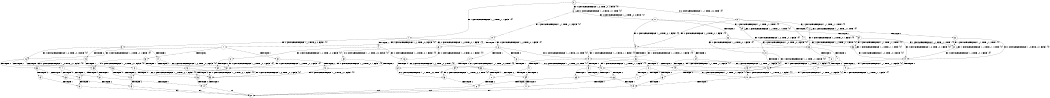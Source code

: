 digraph BCG {
size = "7, 10.5";
center = TRUE;
node [shape = circle];
0 [peripheries = 2];
0 -> 1 [label = "EX !1 !ATOMIC_EXCH_BRANCH (1, +1, TRUE, +1, 1, FALSE) !{0}"];
0 -> 2 [label = "EX !2 !ATOMIC_EXCH_BRANCH (1, +1, TRUE, +0, 2, TRUE) !{0}"];
0 -> 3 [label = "EX !0 !ATOMIC_EXCH_BRANCH (1, +0, TRUE, +0, 1, TRUE) !{0}"];
1 -> 4 [label = "TERMINATE !1"];
1 -> 5 [label = "EX !2 !ATOMIC_EXCH_BRANCH (1, +1, TRUE, +0, 2, FALSE) !{0}"];
1 -> 6 [label = "EX !0 !ATOMIC_EXCH_BRANCH (1, +0, TRUE, +0, 1, FALSE) !{0}"];
2 -> 7 [label = "TERMINATE !2"];
2 -> 8 [label = "EX !1 !ATOMIC_EXCH_BRANCH (1, +1, TRUE, +1, 1, TRUE) !{0}"];
2 -> 9 [label = "EX !0 !ATOMIC_EXCH_BRANCH (1, +0, TRUE, +0, 1, FALSE) !{0}"];
3 -> 10 [label = "EX !1 !ATOMIC_EXCH_BRANCH (1, +1, TRUE, +1, 1, FALSE) !{0}"];
3 -> 11 [label = "EX !2 !ATOMIC_EXCH_BRANCH (1, +1, TRUE, +0, 2, TRUE) !{0}"];
3 -> 3 [label = "EX !0 !ATOMIC_EXCH_BRANCH (1, +0, TRUE, +0, 1, TRUE) !{0}"];
4 -> 12 [label = "EX !2 !ATOMIC_EXCH_BRANCH (1, +1, TRUE, +0, 2, FALSE) !{0}"];
4 -> 13 [label = "EX !0 !ATOMIC_EXCH_BRANCH (1, +0, TRUE, +0, 1, FALSE) !{0}"];
5 -> 14 [label = "TERMINATE !1"];
5 -> 15 [label = "TERMINATE !2"];
5 -> 16 [label = "EX !0 !ATOMIC_EXCH_BRANCH (1, +0, TRUE, +0, 1, FALSE) !{0}"];
6 -> 17 [label = "TERMINATE !1"];
6 -> 18 [label = "TERMINATE !0"];
6 -> 19 [label = "EX !2 !ATOMIC_EXCH_BRANCH (1, +1, TRUE, +0, 2, TRUE) !{0}"];
7 -> 20 [label = "EX !1 !ATOMIC_EXCH_BRANCH (1, +1, TRUE, +1, 1, TRUE) !{0}"];
7 -> 21 [label = "EX !0 !ATOMIC_EXCH_BRANCH (1, +0, TRUE, +0, 1, FALSE) !{0}"];
8 -> 22 [label = "TERMINATE !2"];
8 -> 23 [label = "EX !0 !ATOMIC_EXCH_BRANCH (1, +0, TRUE, +0, 1, FALSE) !{0}"];
8 -> 8 [label = "EX !1 !ATOMIC_EXCH_BRANCH (1, +1, TRUE, +1, 1, TRUE) !{0}"];
9 -> 24 [label = "TERMINATE !2"];
9 -> 25 [label = "TERMINATE !0"];
9 -> 19 [label = "EX !1 !ATOMIC_EXCH_BRANCH (1, +1, TRUE, +1, 1, FALSE) !{0}"];
10 -> 26 [label = "TERMINATE !1"];
10 -> 27 [label = "EX !2 !ATOMIC_EXCH_BRANCH (1, +1, TRUE, +0, 2, FALSE) !{0}"];
10 -> 6 [label = "EX !0 !ATOMIC_EXCH_BRANCH (1, +0, TRUE, +0, 1, FALSE) !{0}"];
11 -> 28 [label = "TERMINATE !2"];
11 -> 29 [label = "EX !1 !ATOMIC_EXCH_BRANCH (1, +1, TRUE, +1, 1, TRUE) !{0}"];
11 -> 9 [label = "EX !0 !ATOMIC_EXCH_BRANCH (1, +0, TRUE, +0, 1, FALSE) !{0}"];
12 -> 30 [label = "TERMINATE !2"];
12 -> 31 [label = "EX !0 !ATOMIC_EXCH_BRANCH (1, +0, TRUE, +0, 1, FALSE) !{0}"];
13 -> 32 [label = "TERMINATE !0"];
13 -> 33 [label = "EX !2 !ATOMIC_EXCH_BRANCH (1, +1, TRUE, +0, 2, TRUE) !{0}"];
14 -> 30 [label = "TERMINATE !2"];
14 -> 31 [label = "EX !0 !ATOMIC_EXCH_BRANCH (1, +0, TRUE, +0, 1, FALSE) !{0}"];
15 -> 34 [label = "TERMINATE !1"];
15 -> 35 [label = "EX !0 !ATOMIC_EXCH_BRANCH (1, +0, TRUE, +0, 1, FALSE) !{0}"];
16 -> 36 [label = "TERMINATE !1"];
16 -> 37 [label = "TERMINATE !2"];
16 -> 38 [label = "TERMINATE !0"];
17 -> 32 [label = "TERMINATE !0"];
17 -> 33 [label = "EX !2 !ATOMIC_EXCH_BRANCH (1, +1, TRUE, +0, 2, TRUE) !{0}"];
18 -> 39 [label = "TERMINATE !1"];
18 -> 40 [label = "EX !2 !ATOMIC_EXCH_BRANCH (1, +1, TRUE, +0, 2, TRUE) !{1}"];
19 -> 41 [label = "TERMINATE !1"];
19 -> 42 [label = "TERMINATE !2"];
19 -> 43 [label = "TERMINATE !0"];
20 -> 44 [label = "EX !0 !ATOMIC_EXCH_BRANCH (1, +0, TRUE, +0, 1, FALSE) !{0}"];
20 -> 20 [label = "EX !1 !ATOMIC_EXCH_BRANCH (1, +1, TRUE, +1, 1, TRUE) !{0}"];
21 -> 45 [label = "TERMINATE !0"];
21 -> 46 [label = "EX !1 !ATOMIC_EXCH_BRANCH (1, +1, TRUE, +1, 1, FALSE) !{0}"];
22 -> 44 [label = "EX !0 !ATOMIC_EXCH_BRANCH (1, +0, TRUE, +0, 1, FALSE) !{0}"];
22 -> 20 [label = "EX !1 !ATOMIC_EXCH_BRANCH (1, +1, TRUE, +1, 1, TRUE) !{0}"];
23 -> 47 [label = "TERMINATE !2"];
23 -> 48 [label = "TERMINATE !0"];
23 -> 19 [label = "EX !1 !ATOMIC_EXCH_BRANCH (1, +1, TRUE, +1, 1, FALSE) !{0}"];
24 -> 45 [label = "TERMINATE !0"];
24 -> 46 [label = "EX !1 !ATOMIC_EXCH_BRANCH (1, +1, TRUE, +1, 1, FALSE) !{0}"];
25 -> 49 [label = "TERMINATE !2"];
25 -> 40 [label = "EX !1 !ATOMIC_EXCH_BRANCH (1, +1, TRUE, +1, 1, FALSE) !{1}"];
26 -> 50 [label = "EX !2 !ATOMIC_EXCH_BRANCH (1, +1, TRUE, +0, 2, FALSE) !{0}"];
26 -> 13 [label = "EX !0 !ATOMIC_EXCH_BRANCH (1, +0, TRUE, +0, 1, FALSE) !{0}"];
27 -> 51 [label = "TERMINATE !1"];
27 -> 52 [label = "TERMINATE !2"];
27 -> 16 [label = "EX !0 !ATOMIC_EXCH_BRANCH (1, +0, TRUE, +0, 1, FALSE) !{0}"];
28 -> 53 [label = "EX !1 !ATOMIC_EXCH_BRANCH (1, +1, TRUE, +1, 1, TRUE) !{0}"];
28 -> 21 [label = "EX !0 !ATOMIC_EXCH_BRANCH (1, +0, TRUE, +0, 1, FALSE) !{0}"];
29 -> 54 [label = "TERMINATE !2"];
29 -> 29 [label = "EX !1 !ATOMIC_EXCH_BRANCH (1, +1, TRUE, +1, 1, TRUE) !{0}"];
29 -> 23 [label = "EX !0 !ATOMIC_EXCH_BRANCH (1, +0, TRUE, +0, 1, FALSE) !{0}"];
30 -> 55 [label = "EX !0 !ATOMIC_EXCH_BRANCH (1, +0, TRUE, +0, 1, FALSE) !{0}"];
31 -> 56 [label = "TERMINATE !2"];
31 -> 57 [label = "TERMINATE !0"];
32 -> 58 [label = "EX !2 !ATOMIC_EXCH_BRANCH (1, +1, TRUE, +0, 2, TRUE) !{2}"];
33 -> 59 [label = "TERMINATE !2"];
33 -> 60 [label = "TERMINATE !0"];
34 -> 55 [label = "EX !0 !ATOMIC_EXCH_BRANCH (1, +0, TRUE, +0, 1, FALSE) !{0}"];
35 -> 61 [label = "TERMINATE !1"];
35 -> 62 [label = "TERMINATE !0"];
36 -> 56 [label = "TERMINATE !2"];
36 -> 57 [label = "TERMINATE !0"];
37 -> 61 [label = "TERMINATE !1"];
37 -> 62 [label = "TERMINATE !0"];
38 -> 63 [label = "TERMINATE !1"];
38 -> 64 [label = "TERMINATE !2"];
39 -> 58 [label = "EX !2 !ATOMIC_EXCH_BRANCH (1, +1, TRUE, +0, 2, TRUE) !{2}"];
40 -> 65 [label = "TERMINATE !1"];
40 -> 66 [label = "TERMINATE !2"];
41 -> 59 [label = "TERMINATE !2"];
41 -> 60 [label = "TERMINATE !0"];
42 -> 67 [label = "TERMINATE !1"];
42 -> 68 [label = "TERMINATE !0"];
43 -> 65 [label = "TERMINATE !1"];
43 -> 66 [label = "TERMINATE !2"];
44 -> 69 [label = "TERMINATE !0"];
44 -> 46 [label = "EX !1 !ATOMIC_EXCH_BRANCH (1, +1, TRUE, +1, 1, FALSE) !{0}"];
45 -> 70 [label = "EX !1 !ATOMIC_EXCH_BRANCH (1, +1, TRUE, +1, 1, FALSE) !{1}"];
46 -> 67 [label = "TERMINATE !1"];
46 -> 68 [label = "TERMINATE !0"];
47 -> 69 [label = "TERMINATE !0"];
47 -> 46 [label = "EX !1 !ATOMIC_EXCH_BRANCH (1, +1, TRUE, +1, 1, FALSE) !{0}"];
48 -> 71 [label = "TERMINATE !2"];
48 -> 40 [label = "EX !1 !ATOMIC_EXCH_BRANCH (1, +1, TRUE, +1, 1, FALSE) !{1}"];
49 -> 70 [label = "EX !1 !ATOMIC_EXCH_BRANCH (1, +1, TRUE, +1, 1, FALSE) !{1}"];
50 -> 72 [label = "TERMINATE !2"];
50 -> 31 [label = "EX !0 !ATOMIC_EXCH_BRANCH (1, +0, TRUE, +0, 1, FALSE) !{0}"];
51 -> 72 [label = "TERMINATE !2"];
51 -> 31 [label = "EX !0 !ATOMIC_EXCH_BRANCH (1, +0, TRUE, +0, 1, FALSE) !{0}"];
52 -> 73 [label = "TERMINATE !1"];
52 -> 35 [label = "EX !0 !ATOMIC_EXCH_BRANCH (1, +0, TRUE, +0, 1, FALSE) !{0}"];
53 -> 53 [label = "EX !1 !ATOMIC_EXCH_BRANCH (1, +1, TRUE, +1, 1, TRUE) !{0}"];
53 -> 44 [label = "EX !0 !ATOMIC_EXCH_BRANCH (1, +0, TRUE, +0, 1, FALSE) !{0}"];
54 -> 53 [label = "EX !1 !ATOMIC_EXCH_BRANCH (1, +1, TRUE, +1, 1, TRUE) !{0}"];
54 -> 44 [label = "EX !0 !ATOMIC_EXCH_BRANCH (1, +0, TRUE, +0, 1, FALSE) !{0}"];
55 -> 74 [label = "TERMINATE !0"];
56 -> 74 [label = "TERMINATE !0"];
57 -> 75 [label = "TERMINATE !2"];
58 -> 76 [label = "TERMINATE !2"];
59 -> 77 [label = "TERMINATE !0"];
60 -> 76 [label = "TERMINATE !2"];
61 -> 74 [label = "TERMINATE !0"];
62 -> 78 [label = "TERMINATE !1"];
63 -> 75 [label = "TERMINATE !2"];
64 -> 78 [label = "TERMINATE !1"];
65 -> 76 [label = "TERMINATE !2"];
66 -> 79 [label = "TERMINATE !1"];
67 -> 77 [label = "TERMINATE !0"];
68 -> 79 [label = "TERMINATE !1"];
69 -> 70 [label = "EX !1 !ATOMIC_EXCH_BRANCH (1, +1, TRUE, +1, 1, FALSE) !{1}"];
70 -> 79 [label = "TERMINATE !1"];
71 -> 70 [label = "EX !1 !ATOMIC_EXCH_BRANCH (1, +1, TRUE, +1, 1, FALSE) !{1}"];
72 -> 55 [label = "EX !0 !ATOMIC_EXCH_BRANCH (1, +0, TRUE, +0, 1, FALSE) !{0}"];
73 -> 55 [label = "EX !0 !ATOMIC_EXCH_BRANCH (1, +0, TRUE, +0, 1, FALSE) !{0}"];
74 -> 80 [label = "exit"];
75 -> 80 [label = "exit"];
76 -> 80 [label = "exit"];
77 -> 80 [label = "exit"];
78 -> 80 [label = "exit"];
79 -> 80 [label = "exit"];
}
